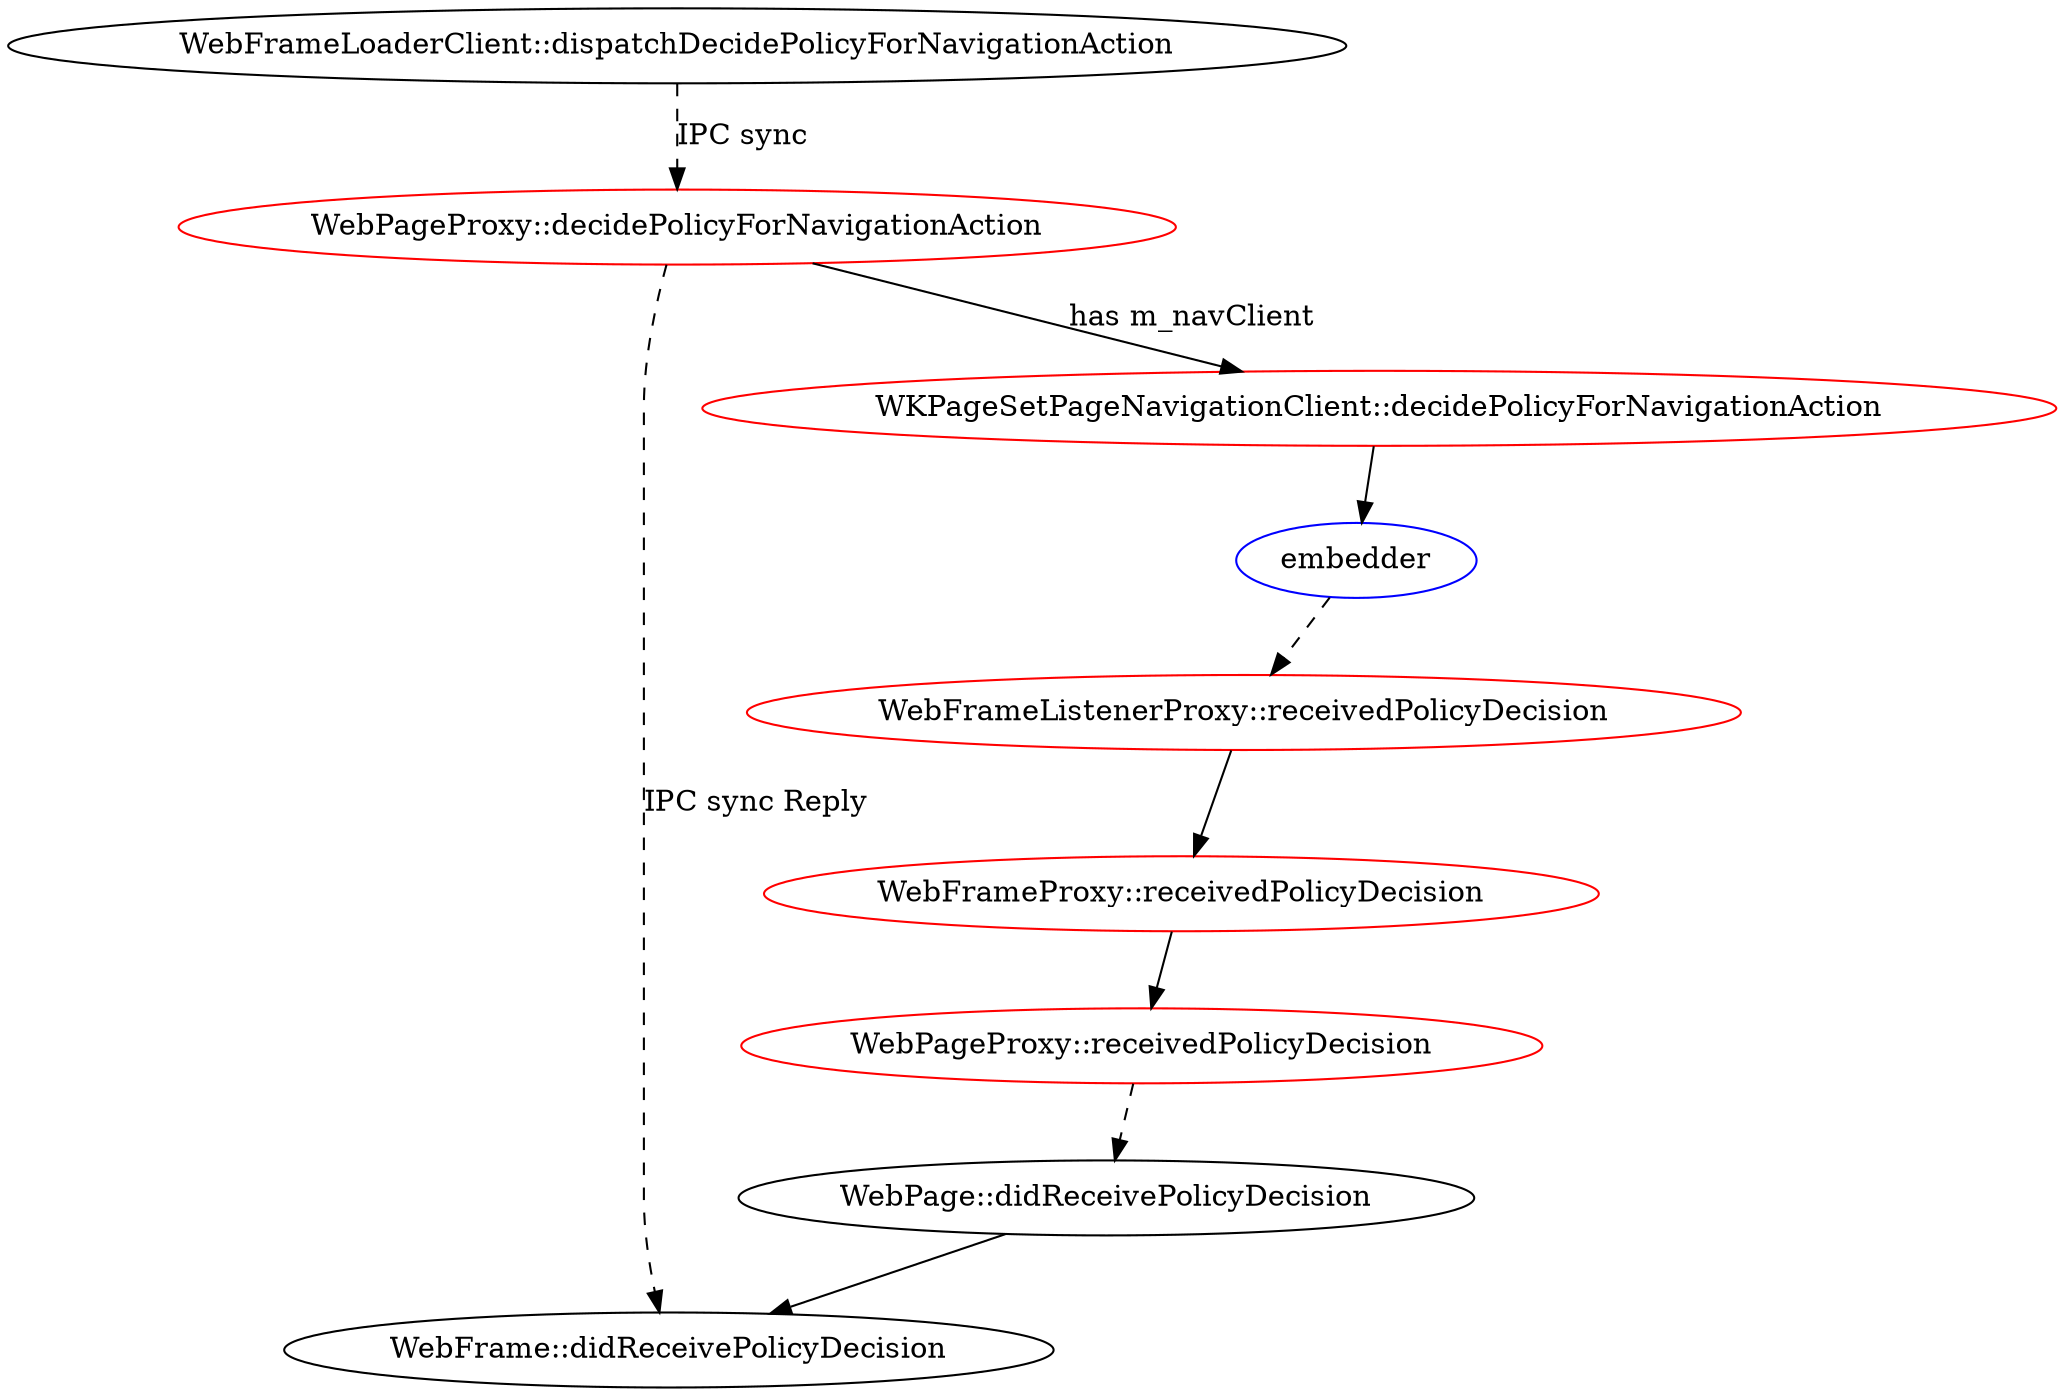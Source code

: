 digraph {
  webFrLClient_dispatchDecideForAction [label="WebFrameLoaderClient::dispatchDecidePolicyForNavigationAction"];
  webFr_didReceivePolicyDecision [label="WebFrame::didReceivePolicyDecision"];
  webPg_didReceivePolicyDecision [label="WebPage::didReceivePolicyDecision"];

  uiWebPageProxy_decidePolicyForAction [label="WebPageProxy::decidePolicyForNavigationAction" color=red];
  uiWKPageSet [label="WKPageSetPageNavigationClient::decidePolicyForNavigationAction" color=red];
  embedder [color="blue"];
  uiWebFrListenerProxy [label="WebFrameListenerProxy::receivedPolicyDecision" color=red];
  uiWebFrProxy_didReceivePolicyDecision [label="WebFrameProxy::receivedPolicyDecision" color=red];
  uiWebPgProxy_didReceivePolicyDecision [label="WebPageProxy::receivedPolicyDecision" color=red];

  webFrLClient_dispatchDecideForAction -> uiWebPageProxy_decidePolicyForAction [label="IPC sync" style=dashed];
  uiWebPageProxy_decidePolicyForAction -> uiWKPageSet [label="has m_navClient"];
  uiWebPageProxy_decidePolicyForAction -> webFr_didReceivePolicyDecision [label="IPC sync Reply" style=dashed];

  uiWKPageSet -> embedder
  embedder -> uiWebFrListenerProxy [style=dashed];
  uiWebFrListenerProxy -> uiWebFrProxy_didReceivePolicyDecision
  -> uiWebPgProxy_didReceivePolicyDecision;
  uiWebPgProxy_didReceivePolicyDecision -> webPg_didReceivePolicyDecision [style=dashed];
  webPg_didReceivePolicyDecision -> webFr_didReceivePolicyDecision;
}
